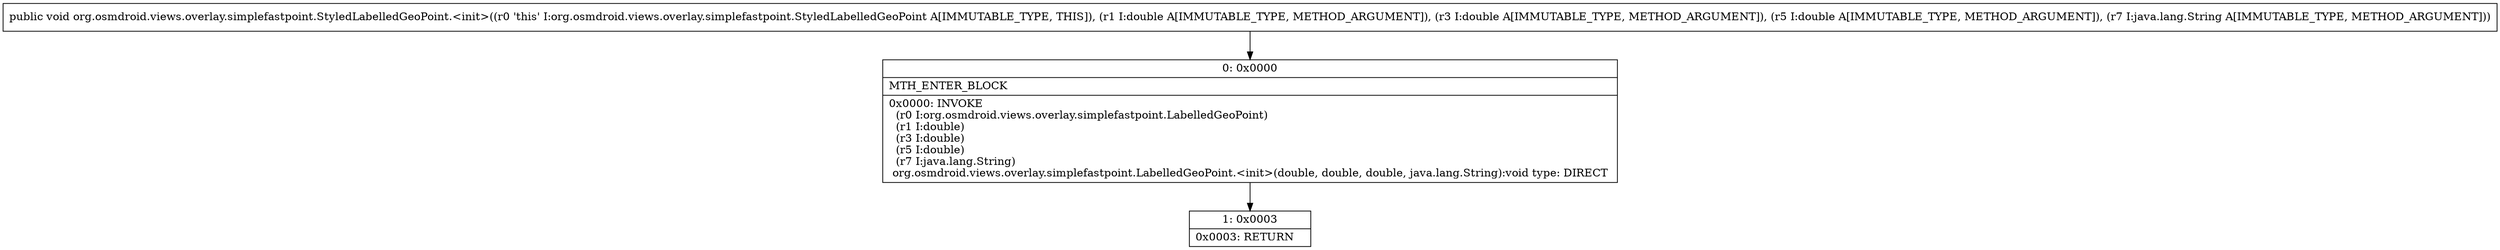 digraph "CFG fororg.osmdroid.views.overlay.simplefastpoint.StyledLabelledGeoPoint.\<init\>(DDDLjava\/lang\/String;)V" {
Node_0 [shape=record,label="{0\:\ 0x0000|MTH_ENTER_BLOCK\l|0x0000: INVOKE  \l  (r0 I:org.osmdroid.views.overlay.simplefastpoint.LabelledGeoPoint)\l  (r1 I:double)\l  (r3 I:double)\l  (r5 I:double)\l  (r7 I:java.lang.String)\l org.osmdroid.views.overlay.simplefastpoint.LabelledGeoPoint.\<init\>(double, double, double, java.lang.String):void type: DIRECT \l}"];
Node_1 [shape=record,label="{1\:\ 0x0003|0x0003: RETURN   \l}"];
MethodNode[shape=record,label="{public void org.osmdroid.views.overlay.simplefastpoint.StyledLabelledGeoPoint.\<init\>((r0 'this' I:org.osmdroid.views.overlay.simplefastpoint.StyledLabelledGeoPoint A[IMMUTABLE_TYPE, THIS]), (r1 I:double A[IMMUTABLE_TYPE, METHOD_ARGUMENT]), (r3 I:double A[IMMUTABLE_TYPE, METHOD_ARGUMENT]), (r5 I:double A[IMMUTABLE_TYPE, METHOD_ARGUMENT]), (r7 I:java.lang.String A[IMMUTABLE_TYPE, METHOD_ARGUMENT])) }"];
MethodNode -> Node_0;
Node_0 -> Node_1;
}


